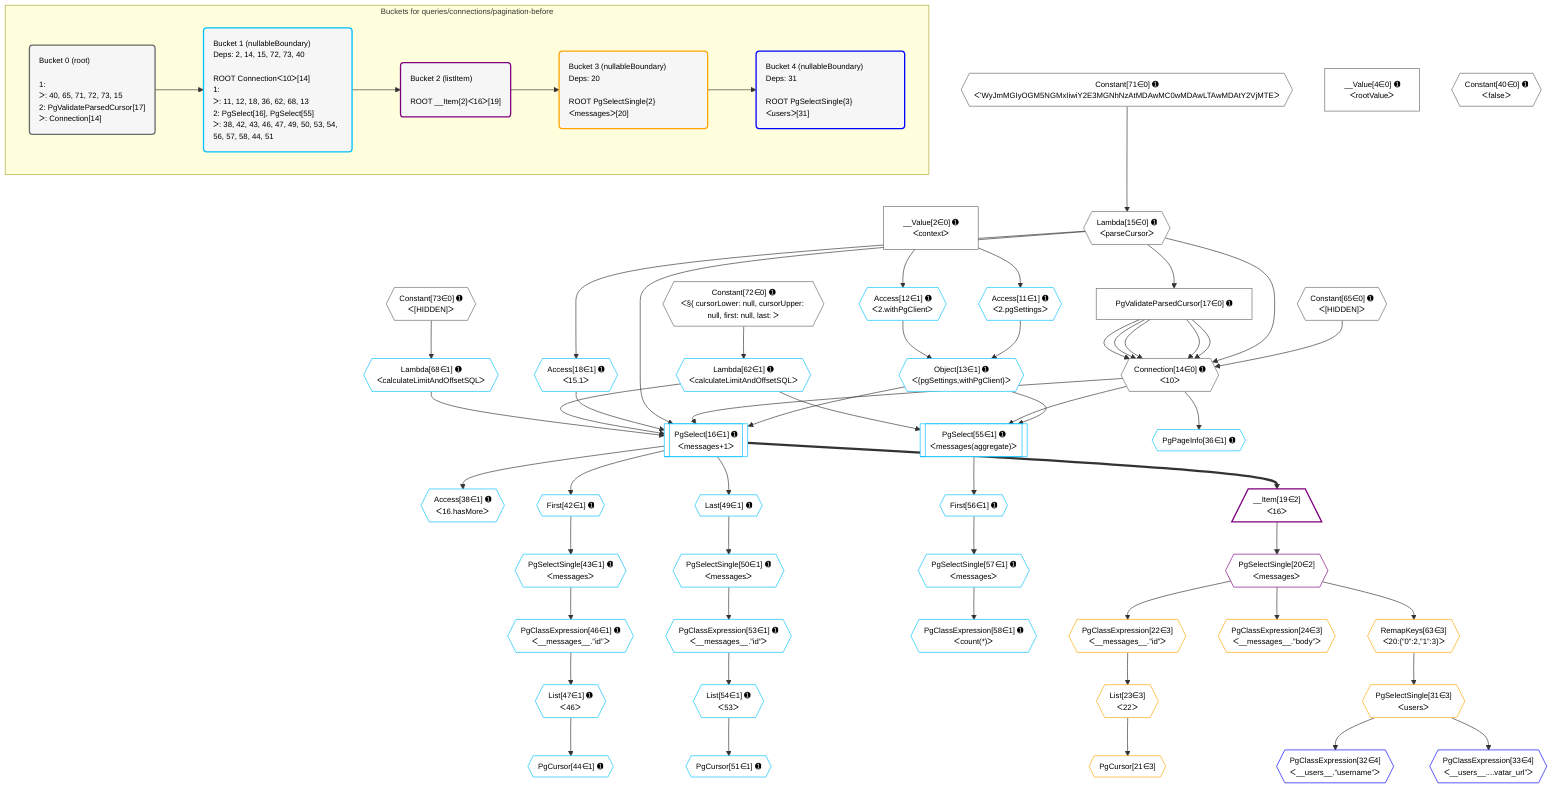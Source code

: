 %%{init: {'themeVariables': { 'fontSize': '12px'}}}%%
graph TD
    classDef path fill:#eee,stroke:#000,color:#000
    classDef plan fill:#fff,stroke-width:1px,color:#000
    classDef itemplan fill:#fff,stroke-width:2px,color:#000
    classDef unbatchedplan fill:#dff,stroke-width:1px,color:#000
    classDef sideeffectplan fill:#fcc,stroke-width:2px,color:#000
    classDef bucket fill:#f6f6f6,color:#000,stroke-width:2px,text-align:left


    %% plan dependencies
    Connection14{{"Connection[14∈0] ➊<br />ᐸ10ᐳ"}}:::plan
    Constant65{{"Constant[65∈0] ➊<br />ᐸ[HIDDEN]ᐳ"}}:::plan
    Lambda15{{"Lambda[15∈0] ➊<br />ᐸparseCursorᐳ"}}:::plan
    PgValidateParsedCursor17["PgValidateParsedCursor[17∈0] ➊"]:::plan
    Constant65 & Lambda15 & PgValidateParsedCursor17 & PgValidateParsedCursor17 & PgValidateParsedCursor17 & PgValidateParsedCursor17 & PgValidateParsedCursor17 --> Connection14
    Constant71{{"Constant[71∈0] ➊<br />ᐸ'WyJmMGIyOGM5NGMxIiwiY2E3MGNhNzAtMDAwMC0wMDAwLTAwMDAtY2VjMTEᐳ"}}:::plan
    Constant71 --> Lambda15
    Lambda15 --> PgValidateParsedCursor17
    __Value2["__Value[2∈0] ➊<br />ᐸcontextᐳ"]:::plan
    __Value4["__Value[4∈0] ➊<br />ᐸrootValueᐳ"]:::plan
    Constant40{{"Constant[40∈0] ➊<br />ᐸfalseᐳ"}}:::plan
    Constant72{{"Constant[72∈0] ➊<br />ᐸ§{ cursorLower: null, cursorUpper: null, first: null, last: ᐳ"}}:::plan
    Constant73{{"Constant[73∈0] ➊<br />ᐸ[HIDDEN]ᐳ"}}:::plan
    PgSelect16[["PgSelect[16∈1] ➊<br />ᐸmessages+1ᐳ"]]:::plan
    Object13{{"Object[13∈1] ➊<br />ᐸ{pgSettings,withPgClient}ᐳ"}}:::plan
    Access18{{"Access[18∈1] ➊<br />ᐸ15.1ᐳ"}}:::plan
    Lambda62{{"Lambda[62∈1] ➊<br />ᐸcalculateLimitAndOffsetSQLᐳ"}}:::plan
    Lambda68{{"Lambda[68∈1] ➊<br />ᐸcalculateLimitAndOffsetSQLᐳ"}}:::plan
    Object13 & Connection14 & Lambda15 & Access18 & Lambda62 & Lambda68 --> PgSelect16
    PgSelect55[["PgSelect[55∈1] ➊<br />ᐸmessages(aggregate)ᐳ"]]:::plan
    Object13 & Connection14 & Lambda62 --> PgSelect55
    Access11{{"Access[11∈1] ➊<br />ᐸ2.pgSettingsᐳ"}}:::plan
    Access12{{"Access[12∈1] ➊<br />ᐸ2.withPgClientᐳ"}}:::plan
    Access11 & Access12 --> Object13
    __Value2 --> Access11
    __Value2 --> Access12
    Lambda15 --> Access18
    PgPageInfo36{{"PgPageInfo[36∈1] ➊"}}:::plan
    Connection14 --> PgPageInfo36
    Access38{{"Access[38∈1] ➊<br />ᐸ16.hasMoreᐳ"}}:::plan
    PgSelect16 --> Access38
    First42{{"First[42∈1] ➊"}}:::plan
    PgSelect16 --> First42
    PgSelectSingle43{{"PgSelectSingle[43∈1] ➊<br />ᐸmessagesᐳ"}}:::plan
    First42 --> PgSelectSingle43
    PgCursor44{{"PgCursor[44∈1] ➊"}}:::plan
    List47{{"List[47∈1] ➊<br />ᐸ46ᐳ"}}:::plan
    List47 --> PgCursor44
    PgClassExpression46{{"PgClassExpression[46∈1] ➊<br />ᐸ__messages__.”id”ᐳ"}}:::plan
    PgSelectSingle43 --> PgClassExpression46
    PgClassExpression46 --> List47
    Last49{{"Last[49∈1] ➊"}}:::plan
    PgSelect16 --> Last49
    PgSelectSingle50{{"PgSelectSingle[50∈1] ➊<br />ᐸmessagesᐳ"}}:::plan
    Last49 --> PgSelectSingle50
    PgCursor51{{"PgCursor[51∈1] ➊"}}:::plan
    List54{{"List[54∈1] ➊<br />ᐸ53ᐳ"}}:::plan
    List54 --> PgCursor51
    PgClassExpression53{{"PgClassExpression[53∈1] ➊<br />ᐸ__messages__.”id”ᐳ"}}:::plan
    PgSelectSingle50 --> PgClassExpression53
    PgClassExpression53 --> List54
    First56{{"First[56∈1] ➊"}}:::plan
    PgSelect55 --> First56
    PgSelectSingle57{{"PgSelectSingle[57∈1] ➊<br />ᐸmessagesᐳ"}}:::plan
    First56 --> PgSelectSingle57
    PgClassExpression58{{"PgClassExpression[58∈1] ➊<br />ᐸcount(*)ᐳ"}}:::plan
    PgSelectSingle57 --> PgClassExpression58
    Constant72 --> Lambda62
    Constant73 --> Lambda68
    __Item19[/"__Item[19∈2]<br />ᐸ16ᐳ"\]:::itemplan
    PgSelect16 ==> __Item19
    PgSelectSingle20{{"PgSelectSingle[20∈2]<br />ᐸmessagesᐳ"}}:::plan
    __Item19 --> PgSelectSingle20
    PgCursor21{{"PgCursor[21∈3]"}}:::plan
    List23{{"List[23∈3]<br />ᐸ22ᐳ"}}:::plan
    List23 --> PgCursor21
    PgClassExpression22{{"PgClassExpression[22∈3]<br />ᐸ__messages__.”id”ᐳ"}}:::plan
    PgSelectSingle20 --> PgClassExpression22
    PgClassExpression22 --> List23
    PgClassExpression24{{"PgClassExpression[24∈3]<br />ᐸ__messages__.”body”ᐳ"}}:::plan
    PgSelectSingle20 --> PgClassExpression24
    PgSelectSingle31{{"PgSelectSingle[31∈3]<br />ᐸusersᐳ"}}:::plan
    RemapKeys63{{"RemapKeys[63∈3]<br />ᐸ20:{”0”:2,”1”:3}ᐳ"}}:::plan
    RemapKeys63 --> PgSelectSingle31
    PgSelectSingle20 --> RemapKeys63
    PgClassExpression32{{"PgClassExpression[32∈4]<br />ᐸ__users__.”username”ᐳ"}}:::plan
    PgSelectSingle31 --> PgClassExpression32
    PgClassExpression33{{"PgClassExpression[33∈4]<br />ᐸ__users__....vatar_url”ᐳ"}}:::plan
    PgSelectSingle31 --> PgClassExpression33

    %% define steps

    subgraph "Buckets for queries/connections/pagination-before"
    Bucket0("Bucket 0 (root)<br /><br />1: <br />ᐳ: 40, 65, 71, 72, 73, 15<br />2: PgValidateParsedCursor[17]<br />ᐳ: Connection[14]"):::bucket
    classDef bucket0 stroke:#696969
    class Bucket0,__Value2,__Value4,Connection14,Lambda15,PgValidateParsedCursor17,Constant40,Constant65,Constant71,Constant72,Constant73 bucket0
    Bucket1("Bucket 1 (nullableBoundary)<br />Deps: 2, 14, 15, 72, 73, 40<br /><br />ROOT Connectionᐸ10ᐳ[14]<br />1: <br />ᐳ: 11, 12, 18, 36, 62, 68, 13<br />2: PgSelect[16], PgSelect[55]<br />ᐳ: 38, 42, 43, 46, 47, 49, 50, 53, 54, 56, 57, 58, 44, 51"):::bucket
    classDef bucket1 stroke:#00bfff
    class Bucket1,Access11,Access12,Object13,PgSelect16,Access18,PgPageInfo36,Access38,First42,PgSelectSingle43,PgCursor44,PgClassExpression46,List47,Last49,PgSelectSingle50,PgCursor51,PgClassExpression53,List54,PgSelect55,First56,PgSelectSingle57,PgClassExpression58,Lambda62,Lambda68 bucket1
    Bucket2("Bucket 2 (listItem)<br /><br />ROOT __Item{2}ᐸ16ᐳ[19]"):::bucket
    classDef bucket2 stroke:#7f007f
    class Bucket2,__Item19,PgSelectSingle20 bucket2
    Bucket3("Bucket 3 (nullableBoundary)<br />Deps: 20<br /><br />ROOT PgSelectSingle{2}ᐸmessagesᐳ[20]"):::bucket
    classDef bucket3 stroke:#ffa500
    class Bucket3,PgCursor21,PgClassExpression22,List23,PgClassExpression24,PgSelectSingle31,RemapKeys63 bucket3
    Bucket4("Bucket 4 (nullableBoundary)<br />Deps: 31<br /><br />ROOT PgSelectSingle{3}ᐸusersᐳ[31]"):::bucket
    classDef bucket4 stroke:#0000ff
    class Bucket4,PgClassExpression32,PgClassExpression33 bucket4
    Bucket0 --> Bucket1
    Bucket1 --> Bucket2
    Bucket2 --> Bucket3
    Bucket3 --> Bucket4
    end